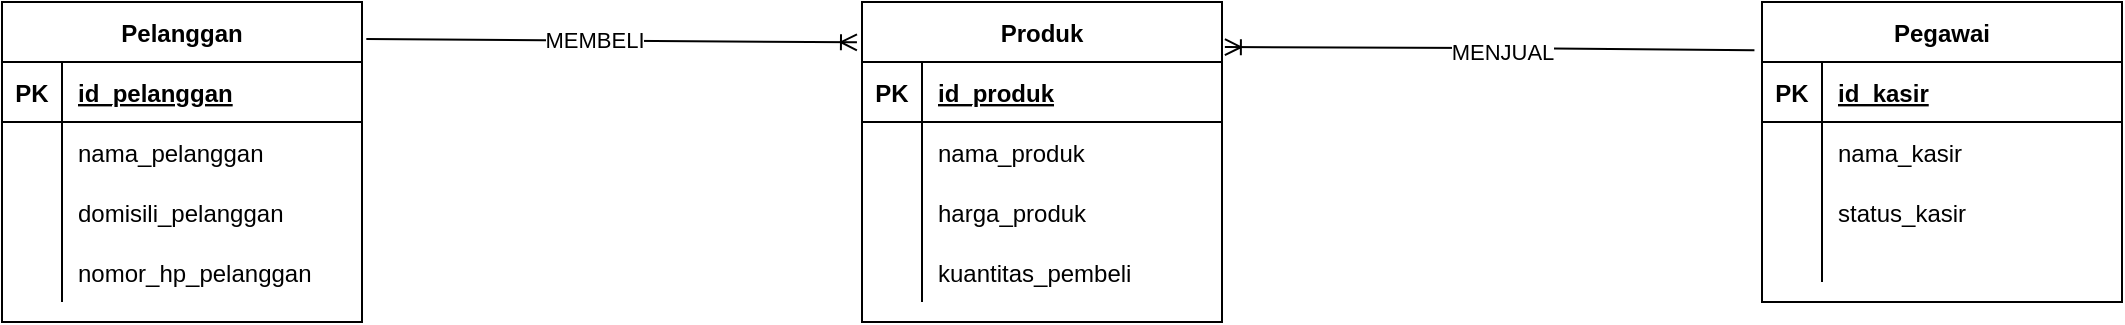 <mxfile version="17.1.5" type="github">
  <diagram id="R2lEEEUBdFMjLlhIrx00" name="Page-1">
    <mxGraphModel dx="1127" dy="617" grid="1" gridSize="10" guides="1" tooltips="1" connect="1" arrows="1" fold="1" page="1" pageScale="1" pageWidth="850" pageHeight="1100" math="0" shadow="0" extFonts="Permanent Marker^https://fonts.googleapis.com/css?family=Permanent+Marker">
      <root>
        <mxCell id="0" />
        <mxCell id="1" parent="0" />
        <mxCell id="cd4ypi5VghVg4udhjUCL-2" value="Pegawai" style="shape=table;startSize=30;container=1;collapsible=1;childLayout=tableLayout;fixedRows=1;rowLines=0;fontStyle=1;align=center;resizeLast=1;" vertex="1" parent="1">
          <mxGeometry x="920" y="880" width="180" height="150" as="geometry" />
        </mxCell>
        <mxCell id="cd4ypi5VghVg4udhjUCL-3" value="" style="shape=tableRow;horizontal=0;startSize=0;swimlaneHead=0;swimlaneBody=0;fillColor=none;collapsible=0;dropTarget=0;points=[[0,0.5],[1,0.5]];portConstraint=eastwest;top=0;left=0;right=0;bottom=1;" vertex="1" parent="cd4ypi5VghVg4udhjUCL-2">
          <mxGeometry y="30" width="180" height="30" as="geometry" />
        </mxCell>
        <mxCell id="cd4ypi5VghVg4udhjUCL-4" value="PK" style="shape=partialRectangle;connectable=0;fillColor=none;top=0;left=0;bottom=0;right=0;fontStyle=1;overflow=hidden;" vertex="1" parent="cd4ypi5VghVg4udhjUCL-3">
          <mxGeometry width="30" height="30" as="geometry">
            <mxRectangle width="30" height="30" as="alternateBounds" />
          </mxGeometry>
        </mxCell>
        <mxCell id="cd4ypi5VghVg4udhjUCL-5" value="id_kasir" style="shape=partialRectangle;connectable=0;fillColor=none;top=0;left=0;bottom=0;right=0;align=left;spacingLeft=6;fontStyle=5;overflow=hidden;" vertex="1" parent="cd4ypi5VghVg4udhjUCL-3">
          <mxGeometry x="30" width="150" height="30" as="geometry">
            <mxRectangle width="150" height="30" as="alternateBounds" />
          </mxGeometry>
        </mxCell>
        <mxCell id="cd4ypi5VghVg4udhjUCL-6" value="" style="shape=tableRow;horizontal=0;startSize=0;swimlaneHead=0;swimlaneBody=0;fillColor=none;collapsible=0;dropTarget=0;points=[[0,0.5],[1,0.5]];portConstraint=eastwest;top=0;left=0;right=0;bottom=0;" vertex="1" parent="cd4ypi5VghVg4udhjUCL-2">
          <mxGeometry y="60" width="180" height="30" as="geometry" />
        </mxCell>
        <mxCell id="cd4ypi5VghVg4udhjUCL-7" value="" style="shape=partialRectangle;connectable=0;fillColor=none;top=0;left=0;bottom=0;right=0;editable=1;overflow=hidden;" vertex="1" parent="cd4ypi5VghVg4udhjUCL-6">
          <mxGeometry width="30" height="30" as="geometry">
            <mxRectangle width="30" height="30" as="alternateBounds" />
          </mxGeometry>
        </mxCell>
        <mxCell id="cd4ypi5VghVg4udhjUCL-8" value="nama_kasir" style="shape=partialRectangle;connectable=0;fillColor=none;top=0;left=0;bottom=0;right=0;align=left;spacingLeft=6;overflow=hidden;" vertex="1" parent="cd4ypi5VghVg4udhjUCL-6">
          <mxGeometry x="30" width="150" height="30" as="geometry">
            <mxRectangle width="150" height="30" as="alternateBounds" />
          </mxGeometry>
        </mxCell>
        <mxCell id="cd4ypi5VghVg4udhjUCL-9" value="" style="shape=tableRow;horizontal=0;startSize=0;swimlaneHead=0;swimlaneBody=0;fillColor=none;collapsible=0;dropTarget=0;points=[[0,0.5],[1,0.5]];portConstraint=eastwest;top=0;left=0;right=0;bottom=0;" vertex="1" parent="cd4ypi5VghVg4udhjUCL-2">
          <mxGeometry y="90" width="180" height="30" as="geometry" />
        </mxCell>
        <mxCell id="cd4ypi5VghVg4udhjUCL-10" value="" style="shape=partialRectangle;connectable=0;fillColor=none;top=0;left=0;bottom=0;right=0;editable=1;overflow=hidden;" vertex="1" parent="cd4ypi5VghVg4udhjUCL-9">
          <mxGeometry width="30" height="30" as="geometry">
            <mxRectangle width="30" height="30" as="alternateBounds" />
          </mxGeometry>
        </mxCell>
        <mxCell id="cd4ypi5VghVg4udhjUCL-11" value="status_kasir" style="shape=partialRectangle;connectable=0;fillColor=none;top=0;left=0;bottom=0;right=0;align=left;spacingLeft=6;overflow=hidden;" vertex="1" parent="cd4ypi5VghVg4udhjUCL-9">
          <mxGeometry x="30" width="150" height="30" as="geometry">
            <mxRectangle width="150" height="30" as="alternateBounds" />
          </mxGeometry>
        </mxCell>
        <mxCell id="cd4ypi5VghVg4udhjUCL-12" value="" style="shape=tableRow;horizontal=0;startSize=0;swimlaneHead=0;swimlaneBody=0;fillColor=none;collapsible=0;dropTarget=0;points=[[0,0.5],[1,0.5]];portConstraint=eastwest;top=0;left=0;right=0;bottom=0;" vertex="1" parent="cd4ypi5VghVg4udhjUCL-2">
          <mxGeometry y="120" width="180" height="20" as="geometry" />
        </mxCell>
        <mxCell id="cd4ypi5VghVg4udhjUCL-13" value="" style="shape=partialRectangle;connectable=0;fillColor=none;top=0;left=0;bottom=0;right=0;editable=1;overflow=hidden;" vertex="1" parent="cd4ypi5VghVg4udhjUCL-12">
          <mxGeometry width="30" height="20" as="geometry">
            <mxRectangle width="30" height="20" as="alternateBounds" />
          </mxGeometry>
        </mxCell>
        <mxCell id="cd4ypi5VghVg4udhjUCL-14" value="" style="shape=partialRectangle;connectable=0;fillColor=none;top=0;left=0;bottom=0;right=0;align=left;spacingLeft=6;overflow=hidden;" vertex="1" parent="cd4ypi5VghVg4udhjUCL-12">
          <mxGeometry x="30" width="150" height="20" as="geometry">
            <mxRectangle width="150" height="20" as="alternateBounds" />
          </mxGeometry>
        </mxCell>
        <mxCell id="cd4ypi5VghVg4udhjUCL-15" value="Pelanggan" style="shape=table;startSize=30;container=1;collapsible=1;childLayout=tableLayout;fixedRows=1;rowLines=0;fontStyle=1;align=center;resizeLast=1;" vertex="1" parent="1">
          <mxGeometry x="40" y="880" width="180" height="160" as="geometry" />
        </mxCell>
        <mxCell id="cd4ypi5VghVg4udhjUCL-16" value="" style="shape=tableRow;horizontal=0;startSize=0;swimlaneHead=0;swimlaneBody=0;fillColor=none;collapsible=0;dropTarget=0;points=[[0,0.5],[1,0.5]];portConstraint=eastwest;top=0;left=0;right=0;bottom=1;" vertex="1" parent="cd4ypi5VghVg4udhjUCL-15">
          <mxGeometry y="30" width="180" height="30" as="geometry" />
        </mxCell>
        <mxCell id="cd4ypi5VghVg4udhjUCL-17" value="PK" style="shape=partialRectangle;connectable=0;fillColor=none;top=0;left=0;bottom=0;right=0;fontStyle=1;overflow=hidden;" vertex="1" parent="cd4ypi5VghVg4udhjUCL-16">
          <mxGeometry width="30" height="30" as="geometry">
            <mxRectangle width="30" height="30" as="alternateBounds" />
          </mxGeometry>
        </mxCell>
        <mxCell id="cd4ypi5VghVg4udhjUCL-18" value="id_pelanggan" style="shape=partialRectangle;connectable=0;fillColor=none;top=0;left=0;bottom=0;right=0;align=left;spacingLeft=6;fontStyle=5;overflow=hidden;" vertex="1" parent="cd4ypi5VghVg4udhjUCL-16">
          <mxGeometry x="30" width="150" height="30" as="geometry">
            <mxRectangle width="150" height="30" as="alternateBounds" />
          </mxGeometry>
        </mxCell>
        <mxCell id="cd4ypi5VghVg4udhjUCL-19" value="" style="shape=tableRow;horizontal=0;startSize=0;swimlaneHead=0;swimlaneBody=0;fillColor=none;collapsible=0;dropTarget=0;points=[[0,0.5],[1,0.5]];portConstraint=eastwest;top=0;left=0;right=0;bottom=0;" vertex="1" parent="cd4ypi5VghVg4udhjUCL-15">
          <mxGeometry y="60" width="180" height="30" as="geometry" />
        </mxCell>
        <mxCell id="cd4ypi5VghVg4udhjUCL-20" value="" style="shape=partialRectangle;connectable=0;fillColor=none;top=0;left=0;bottom=0;right=0;editable=1;overflow=hidden;" vertex="1" parent="cd4ypi5VghVg4udhjUCL-19">
          <mxGeometry width="30" height="30" as="geometry">
            <mxRectangle width="30" height="30" as="alternateBounds" />
          </mxGeometry>
        </mxCell>
        <mxCell id="cd4ypi5VghVg4udhjUCL-21" value="nama_pelanggan" style="shape=partialRectangle;connectable=0;fillColor=none;top=0;left=0;bottom=0;right=0;align=left;spacingLeft=6;overflow=hidden;" vertex="1" parent="cd4ypi5VghVg4udhjUCL-19">
          <mxGeometry x="30" width="150" height="30" as="geometry">
            <mxRectangle width="150" height="30" as="alternateBounds" />
          </mxGeometry>
        </mxCell>
        <mxCell id="cd4ypi5VghVg4udhjUCL-22" value="" style="shape=tableRow;horizontal=0;startSize=0;swimlaneHead=0;swimlaneBody=0;fillColor=none;collapsible=0;dropTarget=0;points=[[0,0.5],[1,0.5]];portConstraint=eastwest;top=0;left=0;right=0;bottom=0;" vertex="1" parent="cd4ypi5VghVg4udhjUCL-15">
          <mxGeometry y="90" width="180" height="30" as="geometry" />
        </mxCell>
        <mxCell id="cd4ypi5VghVg4udhjUCL-23" value="" style="shape=partialRectangle;connectable=0;fillColor=none;top=0;left=0;bottom=0;right=0;editable=1;overflow=hidden;" vertex="1" parent="cd4ypi5VghVg4udhjUCL-22">
          <mxGeometry width="30" height="30" as="geometry">
            <mxRectangle width="30" height="30" as="alternateBounds" />
          </mxGeometry>
        </mxCell>
        <mxCell id="cd4ypi5VghVg4udhjUCL-24" value="domisili_pelanggan" style="shape=partialRectangle;connectable=0;fillColor=none;top=0;left=0;bottom=0;right=0;align=left;spacingLeft=6;overflow=hidden;" vertex="1" parent="cd4ypi5VghVg4udhjUCL-22">
          <mxGeometry x="30" width="150" height="30" as="geometry">
            <mxRectangle width="150" height="30" as="alternateBounds" />
          </mxGeometry>
        </mxCell>
        <mxCell id="cd4ypi5VghVg4udhjUCL-25" value="" style="shape=tableRow;horizontal=0;startSize=0;swimlaneHead=0;swimlaneBody=0;fillColor=none;collapsible=0;dropTarget=0;points=[[0,0.5],[1,0.5]];portConstraint=eastwest;top=0;left=0;right=0;bottom=0;" vertex="1" parent="cd4ypi5VghVg4udhjUCL-15">
          <mxGeometry y="120" width="180" height="30" as="geometry" />
        </mxCell>
        <mxCell id="cd4ypi5VghVg4udhjUCL-26" value="" style="shape=partialRectangle;connectable=0;fillColor=none;top=0;left=0;bottom=0;right=0;editable=1;overflow=hidden;" vertex="1" parent="cd4ypi5VghVg4udhjUCL-25">
          <mxGeometry width="30" height="30" as="geometry">
            <mxRectangle width="30" height="30" as="alternateBounds" />
          </mxGeometry>
        </mxCell>
        <mxCell id="cd4ypi5VghVg4udhjUCL-27" value="nomor_hp_pelanggan" style="shape=partialRectangle;connectable=0;fillColor=none;top=0;left=0;bottom=0;right=0;align=left;spacingLeft=6;overflow=hidden;" vertex="1" parent="cd4ypi5VghVg4udhjUCL-25">
          <mxGeometry x="30" width="150" height="30" as="geometry">
            <mxRectangle width="150" height="30" as="alternateBounds" />
          </mxGeometry>
        </mxCell>
        <mxCell id="cd4ypi5VghVg4udhjUCL-28" value="Produk" style="shape=table;startSize=30;container=1;collapsible=1;childLayout=tableLayout;fixedRows=1;rowLines=0;fontStyle=1;align=center;resizeLast=1;" vertex="1" parent="1">
          <mxGeometry x="470" y="880" width="180" height="160" as="geometry" />
        </mxCell>
        <mxCell id="cd4ypi5VghVg4udhjUCL-29" value="" style="shape=tableRow;horizontal=0;startSize=0;swimlaneHead=0;swimlaneBody=0;fillColor=none;collapsible=0;dropTarget=0;points=[[0,0.5],[1,0.5]];portConstraint=eastwest;top=0;left=0;right=0;bottom=1;" vertex="1" parent="cd4ypi5VghVg4udhjUCL-28">
          <mxGeometry y="30" width="180" height="30" as="geometry" />
        </mxCell>
        <mxCell id="cd4ypi5VghVg4udhjUCL-30" value="PK" style="shape=partialRectangle;connectable=0;fillColor=none;top=0;left=0;bottom=0;right=0;fontStyle=1;overflow=hidden;" vertex="1" parent="cd4ypi5VghVg4udhjUCL-29">
          <mxGeometry width="30" height="30" as="geometry">
            <mxRectangle width="30" height="30" as="alternateBounds" />
          </mxGeometry>
        </mxCell>
        <mxCell id="cd4ypi5VghVg4udhjUCL-31" value="id_produk" style="shape=partialRectangle;connectable=0;fillColor=none;top=0;left=0;bottom=0;right=0;align=left;spacingLeft=6;fontStyle=5;overflow=hidden;" vertex="1" parent="cd4ypi5VghVg4udhjUCL-29">
          <mxGeometry x="30" width="150" height="30" as="geometry">
            <mxRectangle width="150" height="30" as="alternateBounds" />
          </mxGeometry>
        </mxCell>
        <mxCell id="cd4ypi5VghVg4udhjUCL-32" value="" style="shape=tableRow;horizontal=0;startSize=0;swimlaneHead=0;swimlaneBody=0;fillColor=none;collapsible=0;dropTarget=0;points=[[0,0.5],[1,0.5]];portConstraint=eastwest;top=0;left=0;right=0;bottom=0;" vertex="1" parent="cd4ypi5VghVg4udhjUCL-28">
          <mxGeometry y="60" width="180" height="30" as="geometry" />
        </mxCell>
        <mxCell id="cd4ypi5VghVg4udhjUCL-33" value="" style="shape=partialRectangle;connectable=0;fillColor=none;top=0;left=0;bottom=0;right=0;editable=1;overflow=hidden;" vertex="1" parent="cd4ypi5VghVg4udhjUCL-32">
          <mxGeometry width="30" height="30" as="geometry">
            <mxRectangle width="30" height="30" as="alternateBounds" />
          </mxGeometry>
        </mxCell>
        <mxCell id="cd4ypi5VghVg4udhjUCL-34" value="nama_produk" style="shape=partialRectangle;connectable=0;fillColor=none;top=0;left=0;bottom=0;right=0;align=left;spacingLeft=6;overflow=hidden;" vertex="1" parent="cd4ypi5VghVg4udhjUCL-32">
          <mxGeometry x="30" width="150" height="30" as="geometry">
            <mxRectangle width="150" height="30" as="alternateBounds" />
          </mxGeometry>
        </mxCell>
        <mxCell id="cd4ypi5VghVg4udhjUCL-35" value="" style="shape=tableRow;horizontal=0;startSize=0;swimlaneHead=0;swimlaneBody=0;fillColor=none;collapsible=0;dropTarget=0;points=[[0,0.5],[1,0.5]];portConstraint=eastwest;top=0;left=0;right=0;bottom=0;" vertex="1" parent="cd4ypi5VghVg4udhjUCL-28">
          <mxGeometry y="90" width="180" height="30" as="geometry" />
        </mxCell>
        <mxCell id="cd4ypi5VghVg4udhjUCL-36" value="" style="shape=partialRectangle;connectable=0;fillColor=none;top=0;left=0;bottom=0;right=0;editable=1;overflow=hidden;" vertex="1" parent="cd4ypi5VghVg4udhjUCL-35">
          <mxGeometry width="30" height="30" as="geometry">
            <mxRectangle width="30" height="30" as="alternateBounds" />
          </mxGeometry>
        </mxCell>
        <mxCell id="cd4ypi5VghVg4udhjUCL-37" value="harga_produk" style="shape=partialRectangle;connectable=0;fillColor=none;top=0;left=0;bottom=0;right=0;align=left;spacingLeft=6;overflow=hidden;" vertex="1" parent="cd4ypi5VghVg4udhjUCL-35">
          <mxGeometry x="30" width="150" height="30" as="geometry">
            <mxRectangle width="150" height="30" as="alternateBounds" />
          </mxGeometry>
        </mxCell>
        <mxCell id="cd4ypi5VghVg4udhjUCL-38" value="" style="shape=tableRow;horizontal=0;startSize=0;swimlaneHead=0;swimlaneBody=0;fillColor=none;collapsible=0;dropTarget=0;points=[[0,0.5],[1,0.5]];portConstraint=eastwest;top=0;left=0;right=0;bottom=0;" vertex="1" parent="cd4ypi5VghVg4udhjUCL-28">
          <mxGeometry y="120" width="180" height="30" as="geometry" />
        </mxCell>
        <mxCell id="cd4ypi5VghVg4udhjUCL-39" value="" style="shape=partialRectangle;connectable=0;fillColor=none;top=0;left=0;bottom=0;right=0;editable=1;overflow=hidden;" vertex="1" parent="cd4ypi5VghVg4udhjUCL-38">
          <mxGeometry width="30" height="30" as="geometry">
            <mxRectangle width="30" height="30" as="alternateBounds" />
          </mxGeometry>
        </mxCell>
        <mxCell id="cd4ypi5VghVg4udhjUCL-40" value="kuantitas_pembeli" style="shape=partialRectangle;connectable=0;fillColor=none;top=0;left=0;bottom=0;right=0;align=left;spacingLeft=6;overflow=hidden;" vertex="1" parent="cd4ypi5VghVg4udhjUCL-38">
          <mxGeometry x="30" width="150" height="30" as="geometry">
            <mxRectangle width="150" height="30" as="alternateBounds" />
          </mxGeometry>
        </mxCell>
        <mxCell id="cd4ypi5VghVg4udhjUCL-41" value="" style="fontSize=12;html=1;endArrow=ERoneToMany;rounded=0;entryX=1.008;entryY=0.141;entryDx=0;entryDy=0;exitX=-0.021;exitY=0.161;exitDx=0;exitDy=0;exitPerimeter=0;entryPerimeter=0;" edge="1" parent="1" source="cd4ypi5VghVg4udhjUCL-2" target="cd4ypi5VghVg4udhjUCL-28">
          <mxGeometry width="100" height="100" relative="1" as="geometry">
            <mxPoint x="490" y="870" as="sourcePoint" />
            <mxPoint x="590" y="770" as="targetPoint" />
            <Array as="points">
              <mxPoint x="780" y="903" />
            </Array>
          </mxGeometry>
        </mxCell>
        <mxCell id="cd4ypi5VghVg4udhjUCL-54" value="MENJUAL" style="edgeLabel;html=1;align=center;verticalAlign=middle;resizable=0;points=[];" vertex="1" connectable="0" parent="cd4ypi5VghVg4udhjUCL-41">
          <mxGeometry x="-0.05" y="2" relative="1" as="geometry">
            <mxPoint as="offset" />
          </mxGeometry>
        </mxCell>
        <mxCell id="cd4ypi5VghVg4udhjUCL-44" value="" style="fontSize=12;html=1;endArrow=ERoneToMany;rounded=0;exitX=1.012;exitY=0.116;exitDx=0;exitDy=0;exitPerimeter=0;entryX=-0.014;entryY=0.126;entryDx=0;entryDy=0;entryPerimeter=0;" edge="1" parent="1" source="cd4ypi5VghVg4udhjUCL-15" target="cd4ypi5VghVg4udhjUCL-28">
          <mxGeometry width="100" height="100" relative="1" as="geometry">
            <mxPoint x="468" y="900" as="sourcePoint" />
            <mxPoint x="590" y="770" as="targetPoint" />
          </mxGeometry>
        </mxCell>
        <mxCell id="cd4ypi5VghVg4udhjUCL-45" value="MEMBELI" style="edgeLabel;html=1;align=center;verticalAlign=middle;resizable=0;points=[];" vertex="1" connectable="0" parent="cd4ypi5VghVg4udhjUCL-44">
          <mxGeometry x="-0.076" y="1" relative="1" as="geometry">
            <mxPoint as="offset" />
          </mxGeometry>
        </mxCell>
      </root>
    </mxGraphModel>
  </diagram>
</mxfile>
